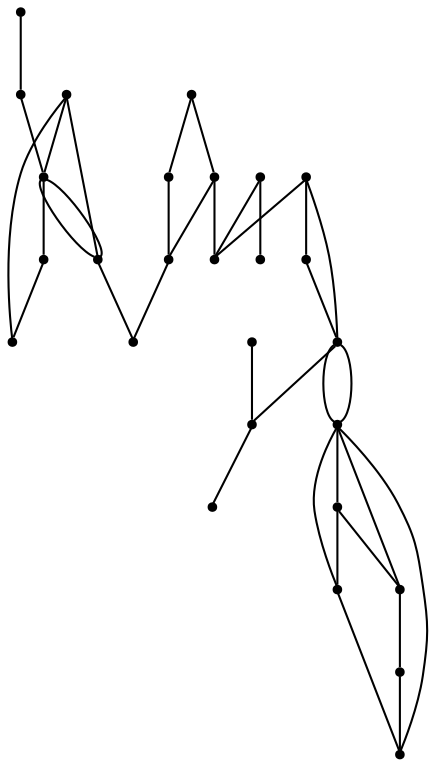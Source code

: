graph {
  node [shape=point,comment="{\"directed\":false,\"doi\":\"10.1007/978-3-642-00219-9_14\",\"figure\":\"2\"}"]

  v0 [pos="1223.972701316656,841.2155124754214"]
  v1 [pos="1203.7075971913891,890.2958915453565"]
  v2 [pos="1177.8759209743766,853.4074570138847"]
  v3 [pos="1188.946648442468,713.2940022991962"]
  v4 [pos="1155.7344660381937,691.160967020876"]
  v5 [pos="993.4262397322543,750.1825004320754"]
  v6 [pos="1148.3539280381312,890.2958915453567"]
  v7 [pos="1149.2921511627906,823.959242292205"]
  v8 [pos="993.4262397322543,702.2275482614432"]
  v9 [pos="1133.592947476409,993.5208481271659"]
  v10 [pos="1096.6905437913051,1008.2762473803175"]
  v11 [pos="1097.6287032903624,975.1392146460535"]
  v12 [pos="1026.6384539493295,849.7185753998931"]
  v13 [pos="990.6116657966791,831.3369419187808"]
  v14 [pos="989.7359866386236,864.4739746530448"]
  v15 [pos="982.3555122641629,934.5619621019973"]
  v16 [pos="953.771742452577,728.0493379509408"]
  v17 [pos="949.1433139534884,687.4721490082916"]
  v18 [pos="945.4530767662579,964.0726334054863"]
  v19 [pos="919.6839127030482,709.6051842866119"]
  v20 [pos="915.9311156428138,761.2489544698284"]
  v21 [pos="742.5521777751834,849.7185753998932"]
  v22 [pos="735.1717034007228,758.4354190222741"]
  v23 [pos="720.4107228390005,920.6819090152829"]
  v24 [pos="672.5001038396081,799.0126715663305"]
  v25 [pos="668.8098507459773,875.540492292205"]
  v26 [pos="609.7659284990887,831.3369419187808"]

  v0 -- v6 [id="-1",pos="1223.972701316656,841.2155124754214 1181.5745090218477,875.54882407654 1181.5745090218477,875.54882407654 1181.5745090218477,875.54882407654 1148.3539280381312,890.2958915453567 1148.3539280381312,890.2958915453567 1148.3539280381312,890.2958915453567"]
  v10 -- v26 [id="-2",pos="1096.6905437913051,1008.2762473803175 609.7659444054891,1011.994194837371 609.7659444054891,1011.994194837371 609.7659444054891,1011.994194837371 609.7659284990887,831.3369419187808 609.7659284990887,831.3369419187808 609.7659284990887,831.3369419187808"]
  v26 -- v10 [id="-3",pos="609.7659284990887,831.3369419187808 609.7659444054891,669.0403976183546 609.7659444054891,669.0403976183546 609.7659444054891,669.0403976183546 1247.978004632994,669.0403976183546 1247.978004632994,669.0403976183546 1247.978004632994,669.0403976183546 1247.978004632994,1011.994194837371 1247.978004632994,1011.994194837371 1247.978004632994,1011.994194837371 1096.6905437913051,1008.2762473803175 1096.6905437913051,1008.2762473803175 1096.6905437913051,1008.2762473803175"]
  v26 -- v24 [id="-9",pos="609.7659284990887,831.3369419187808 672.5001038396081,799.0126715663305 672.5001038396081,799.0126715663305 672.5001038396081,799.0126715663305"]
  v26 -- v23 [id="-10",pos="609.7659284990887,831.3369419187808 628.2088431070017,882.926587304523 628.2088431070017,882.926587304523 628.2088431070017,882.926587304523 720.4107228390005,920.6819090152829 720.4107228390005,920.6819090152829 720.4107228390005,920.6819090152829"]
  v26 -- v22 [id="-18",pos="609.7659284990887,831.3369419187808 628.2088431070017,761.2324181039726 628.2088431070017,761.2324181039726 628.2088431070017,761.2324181039726 735.1717034007228,758.4354190222741 735.1717034007228,758.4354190222741 735.1717034007228,758.4354190222741"]
  v24 -- v22 [id="-20",pos="672.5001038396081,799.0126715663305 735.1717034007228,758.4354190222741 735.1717034007228,758.4354190222741 735.1717034007228,758.4354190222741"]
  v1 -- v2 [id="-24",pos="1203.7075971913891,890.2958915453565 1177.8759209743766,853.4074570138847 1177.8759209743766,853.4074570138847 1177.8759209743766,853.4074570138847"]
  v3 -- v4 [id="-25",pos="1188.946648442468,713.2940022991962 1155.7344660381937,691.160967020876 1155.7344660381937,691.160967020876 1155.7344660381937,691.160967020876"]
  v3 -- v5 [id="-26",pos="1188.946648442468,713.2940022991962 993.4262397322543,750.1825004320754 993.4262397322543,750.1825004320754 993.4262397322543,750.1825004320754"]
  v2 -- v0 [id="-27",pos="1177.8759209743766,853.4074570138847 1223.972701316656,841.2155124754214 1223.972701316656,841.2155124754214 1223.972701316656,841.2155124754214"]
  v6 -- v1 [id="-28",pos="1148.3539280381312,890.2958915453567 1203.7075971913891,890.2958915453565 1203.7075971913891,890.2958915453565 1203.7075971913891,890.2958915453565"]
  v7 -- v0 [id="-29",pos="1149.2921511627906,823.959242292205 1223.972701316656,841.2155124754214 1223.972701316656,841.2155124754214 1223.972701316656,841.2155124754214"]
  v7 -- v8 [id="-30",pos="1149.2921511627906,823.959242292205 993.4262397322543,702.2275482614432 993.4262397322543,702.2275482614432 993.4262397322543,702.2275482614432"]
  v6 -- v7 [id="-31",pos="1148.3539280381312,890.2958915453567 1149.2921511627906,823.959242292205 1149.2921511627906,823.959242292205 1149.2921511627906,823.959242292205"]
  v6 -- v7 [id="-33",pos="1148.3539280381312,890.2958915453567 1148.370597945812,1026.7453963976513 1148.370597945812,1026.7453963976513 1148.370597945812,1026.7453963976513 967.607018226801,1026.7453963976513 967.607018226801,1026.7453963976513 967.607018226801,1026.7453963976513 967.607018226801,816.5483427311033 967.607018226801,816.5483427311033 967.607018226801,816.5483427311033 1149.2921511627906,823.959242292205 1149.2921511627906,823.959242292205 1149.2921511627906,823.959242292205"]
  v9 -- v10 [id="-37",pos="1133.592947476409,993.5208481271659 1096.6905437913051,1008.2762473803175 1096.6905437913051,1008.2762473803175 1096.6905437913051,1008.2762473803175"]
  v11 -- v5 [id="-38",pos="1097.6287032903624,975.1392146460535 1063.524203633153,798.1082595568312 1063.524203633153,798.1082595568312 1063.524203633153,798.1082595568312 993.4262397322543,750.1825004320754 993.4262397322543,750.1825004320754 993.4262397322543,750.1825004320754"]
  v11 -- v9 [id="-39",pos="1097.6287032903624,975.1392146460535 1133.592947476409,993.5208481271659 1133.592947476409,993.5208481271659 1133.592947476409,993.5208481271659"]
  v10 -- v12 [id="-40",pos="1096.6905437913051,1008.2762473803175 1048.7673905483512,960.3671518242318 1048.7673905483512,960.3671518242318 1048.7673905483512,960.3671518242318 1026.6384539493295,849.7185753998931 1026.6384539493295,849.7185753998931 1026.6384539493295,849.7185753998931"]
  v10 -- v11 [id="-41",pos="1096.6905437913051,1008.2762473803175 1097.6287032903624,975.1392146460535 1097.6287032903624,975.1392146460535 1097.6287032903624,975.1392146460535"]
  v23 -- v24 [id="-46",pos="720.4107228390005,920.6819090152829 672.5001038396081,799.0126715663305 672.5001038396081,799.0126715663305 672.5001038396081,799.0126715663305"]
  v21 -- v22 [id="-49",pos="742.5521777751834,849.7185753998932 735.1717034007228,758.4354190222741 735.1717034007228,758.4354190222741 735.1717034007228,758.4354190222741"]
  v23 -- v25 [id="-57",pos="720.4107228390005,920.6819090152829 668.8098507459773,875.540492292205 668.8098507459773,875.540492292205 668.8098507459773,875.540492292205"]
  v12 -- v13 [id="-61",pos="1026.6384539493295,849.7185753998931 990.6116657966791,831.3369419187808 990.6116657966791,831.3369419187808 990.6116657966791,831.3369419187808"]
  v14 -- v12 [id="-64",pos="989.7359866386236,864.4739746530448 1026.6384539493295,849.7185753998931 1026.6384539493295,849.7185753998931 1026.6384539493295,849.7185753998931"]
  v15 -- v6 [id="-68",pos="982.3555122641629,934.5619621019973 1148.3539280381312,890.2958915453567 1148.3539280381312,890.2958915453567 1148.3539280381312,890.2958915453567"]
  v25 -- v26 [id="-72",pos="668.8098507459773,875.540492292205 609.7659284990887,831.3369419187808 609.7659284990887,831.3369419187808 609.7659284990887,831.3369419187808"]
  v16 -- v5 [id="-78",pos="953.771742452577,728.0493379509408 993.4262397322543,750.1825004320754 993.4262397322543,750.1825004320754 993.4262397322543,750.1825004320754"]
  v16 -- v17 [id="-79",pos="953.771742452577,728.0493379509408 949.1433139534884,687.4721490082916 949.1433139534884,687.4721490082916 949.1433139534884,687.4721490082916"]
  v17 -- v8 [id="-81",pos="949.1433139534884,687.4721490082916 993.4262397322543,702.2275482614432 993.4262397322543,702.2275482614432 993.4262397322543,702.2275482614432"]
  v25 -- v21 [id="-86",pos="668.8098507459773,875.540492292205 742.5521777751834,849.7185753998932 742.5521777751834,849.7185753998932 742.5521777751834,849.7185753998932"]
  v20 -- v19 [id="-90",pos="915.9311156428138,761.2489544698284 919.6839127030482,709.6051842866119 919.6839127030482,709.6051842866119 919.6839127030482,709.6051842866119"]
  v20 -- v16 [id="-91",pos="915.9311156428138,761.2489544698284 953.771742452577,728.0493379509408 953.771742452577,728.0493379509408 953.771742452577,728.0493379509408"]
  v18 -- v15 [id="-92",pos="945.4530767662579,964.0726334054863 982.3555122641629,934.5619621019973 982.3555122641629,934.5619621019973 982.3555122641629,934.5619621019973"]
  v19 -- v17 [id="-93",pos="919.6839127030482,709.6051842866119 949.1433139534884,687.4721490082916 949.1433139534884,687.4721490082916 949.1433139534884,687.4721490082916"]
}